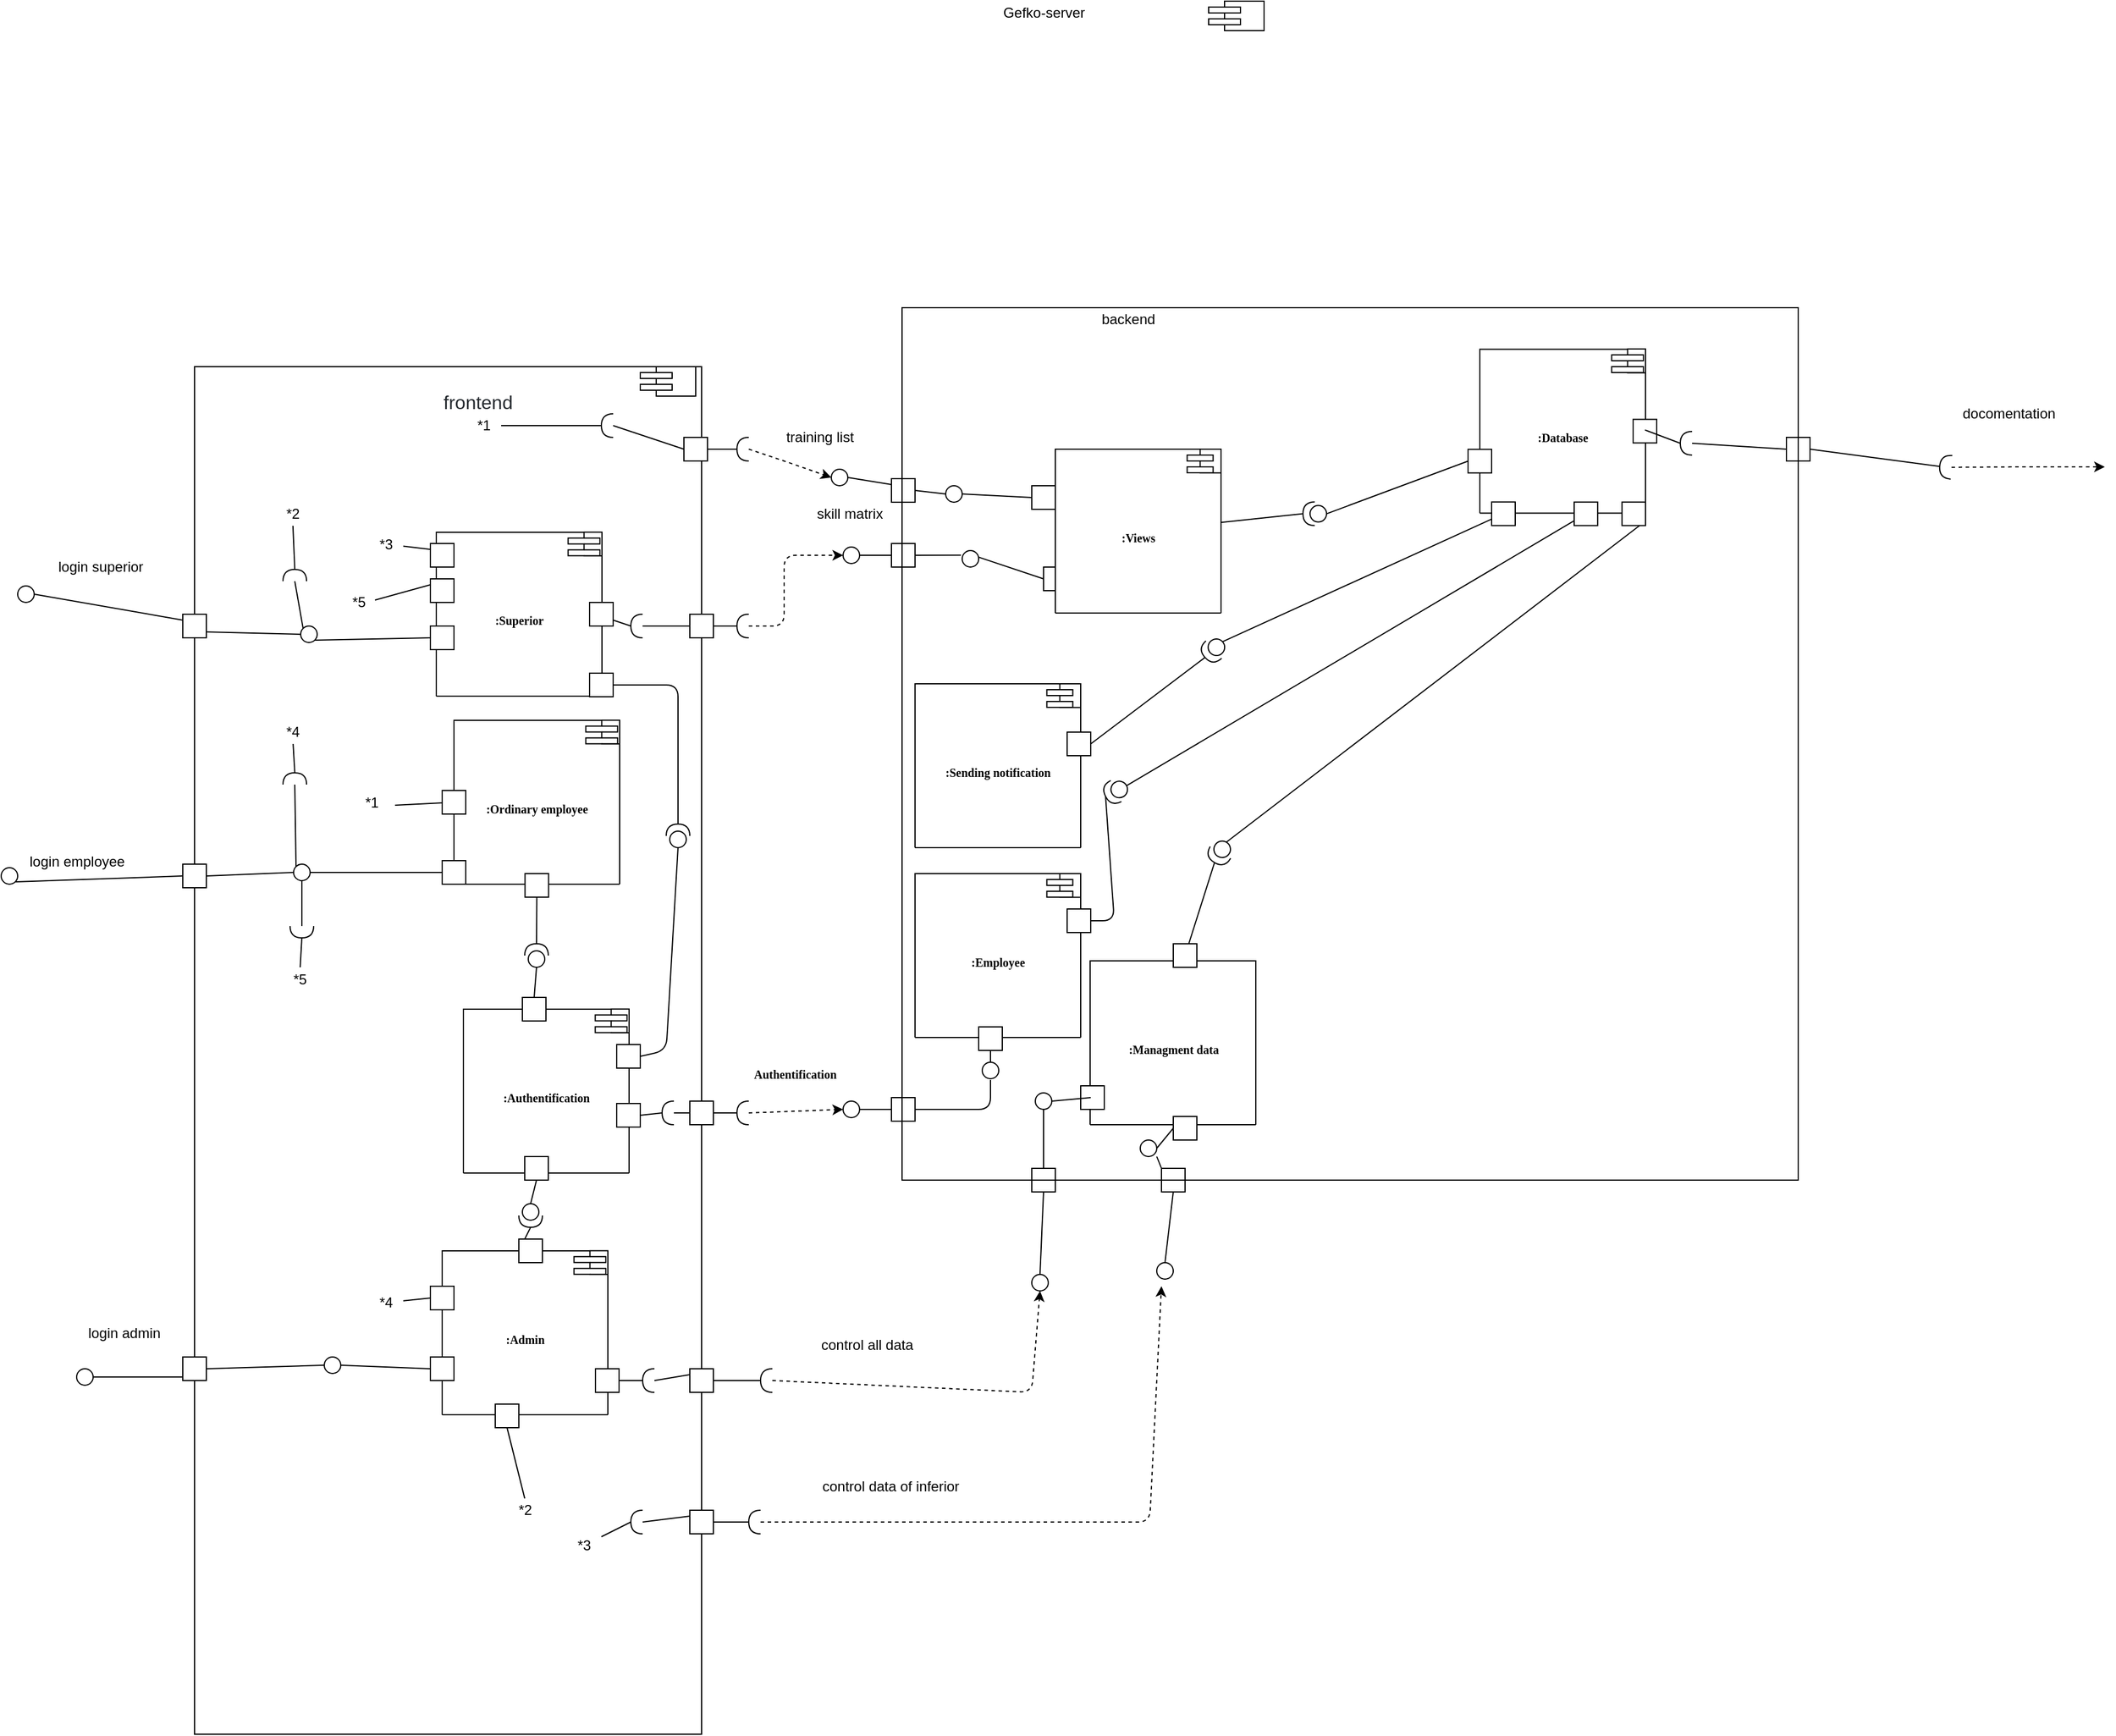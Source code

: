 <mxfile version="13.9.2" type="device"><diagram name="Page-1" id="b5b7bab2-c9e2-2cf4-8b2a-24fd1a2a6d21"><mxGraphModel dx="1422" dy="714" grid="1" gridSize="10" guides="1" tooltips="1" connect="1" arrows="1" fold="1" page="1" pageScale="1" pageWidth="827" pageHeight="1169" background="#ffffff" math="0" shadow="0"><root><mxCell id="0"/><mxCell id="1" parent="0"/><mxCell id="YQXiqPBU_zEc4FxywuiX-1" value="" style="shape=module;align=left;spacingLeft=20;align=center;verticalAlign=top;jettyWidth=27;jettyHeight=5;" parent="1" vertex="1"><mxGeometry x="1510" y="90" width="47" height="25" as="geometry"/></mxCell><mxCell id="YQXiqPBU_zEc4FxywuiX-38" value="Gefko-server" style="text;html=1;align=center;verticalAlign=middle;resizable=0;points=[];autosize=1;" parent="1" vertex="1"><mxGeometry x="1330" y="90" width="80" height="20" as="geometry"/></mxCell><mxCell id="YQXiqPBU_zEc4FxywuiX-50" value="" style="group" parent="1" vertex="1" connectable="0"><mxGeometry x="1740" y="385.21" width="150" height="149.58" as="geometry"/></mxCell><mxCell id="YQXiqPBU_zEc4FxywuiX-51" value="" style="group" parent="YQXiqPBU_zEc4FxywuiX-50" vertex="1" connectable="0"><mxGeometry width="150" height="149.58" as="geometry"/></mxCell><mxCell id="YQXiqPBU_zEc4FxywuiX-52" value=":Database" style="shape=folder;fontStyle=1;spacingTop=10;tabWidth=230;tabHeight=480;tabPosition=left;html=1;rounded=0;shadow=0;comic=0;labelBackgroundColor=none;strokeWidth=1;fontFamily=Verdana;fontSize=10;align=center;" parent="YQXiqPBU_zEc4FxywuiX-51" vertex="1"><mxGeometry width="140.5" height="139" as="geometry"/></mxCell><mxCell id="YQXiqPBU_zEc4FxywuiX-53" value="" style="shape=module;align=left;spacingLeft=20;align=center;verticalAlign=top;jettyWidth=27;jettyHeight=5;" parent="YQXiqPBU_zEc4FxywuiX-51" vertex="1"><mxGeometry x="111.79" y="-0.15" width="28.71" height="20.15" as="geometry"/></mxCell><mxCell id="YQXiqPBU_zEc4FxywuiX-54" value="" style="whiteSpace=wrap;html=1;aspect=fixed;" parent="YQXiqPBU_zEc4FxywuiX-51" vertex="1"><mxGeometry x="130" y="59.5" width="20" height="20" as="geometry"/></mxCell><mxCell id="YQXiqPBU_zEc4FxywuiX-115" value="" style="whiteSpace=wrap;html=1;aspect=fixed;" parent="YQXiqPBU_zEc4FxywuiX-51" vertex="1"><mxGeometry x="80" y="129.66" width="19.92" height="19.92" as="geometry"/></mxCell><mxCell id="YQXiqPBU_zEc4FxywuiX-247" value="" style="whiteSpace=wrap;html=1;aspect=fixed;" parent="YQXiqPBU_zEc4FxywuiX-51" vertex="1"><mxGeometry x="120.58" y="129.66" width="19.92" height="19.92" as="geometry"/></mxCell><mxCell id="YQXiqPBU_zEc4FxywuiX-86" value="" style="whiteSpace=wrap;html=1;aspect=fixed;" parent="YQXiqPBU_zEc4FxywuiX-51" vertex="1"><mxGeometry x="10" y="129.58" width="20" height="20" as="geometry"/></mxCell><mxCell id="YQXiqPBU_zEc4FxywuiX-57" value="" style="endArrow=none;html=1;exitX=0.5;exitY=0.45;exitDx=0;exitDy=0;exitPerimeter=0;entryX=1;entryY=0.5;entryDx=0;entryDy=0;entryPerimeter=0;" parent="1" source="YQXiqPBU_zEc4FxywuiX-54" target="YQXiqPBU_zEc4FxywuiX-58" edge="1"><mxGeometry width="50" height="50" relative="1" as="geometry"><mxPoint x="1585" y="669" as="sourcePoint"/><mxPoint x="1605" y="700" as="targetPoint"/></mxGeometry></mxCell><mxCell id="YQXiqPBU_zEc4FxywuiX-58" value="" style="shape=requiredInterface;html=1;verticalLabelPosition=bottom;rotation=-180;" parent="1" vertex="1"><mxGeometry x="1910" y="455" width="10" height="20" as="geometry"/></mxCell><mxCell id="YQXiqPBU_zEc4FxywuiX-59" value="" style="whiteSpace=wrap;html=1;aspect=fixed;" parent="1" vertex="1"><mxGeometry x="2000" y="460" width="20" height="20" as="geometry"/></mxCell><mxCell id="YQXiqPBU_zEc4FxywuiX-60" value="" style="endArrow=none;html=1;entryX=0;entryY=0.5;entryDx=0;entryDy=0;exitX=0;exitY=0.5;exitDx=0;exitDy=0;exitPerimeter=0;" parent="1" source="YQXiqPBU_zEc4FxywuiX-58" target="YQXiqPBU_zEc4FxywuiX-59" edge="1"><mxGeometry width="50" height="50" relative="1" as="geometry"><mxPoint x="1630" y="730" as="sourcePoint"/><mxPoint x="1295" y="590" as="targetPoint"/></mxGeometry></mxCell><mxCell id="YQXiqPBU_zEc4FxywuiX-61" value="" style="endArrow=none;html=1;exitX=1;exitY=0.5;exitDx=0;exitDy=0;entryX=1;entryY=0.5;entryDx=0;entryDy=0;entryPerimeter=0;" parent="1" source="YQXiqPBU_zEc4FxywuiX-59" edge="1" target="YQXiqPBU_zEc4FxywuiX-75"><mxGeometry width="50" height="50" relative="1" as="geometry"><mxPoint x="1625" y="760" as="sourcePoint"/><mxPoint x="2130" y="490" as="targetPoint"/><Array as="points"/></mxGeometry></mxCell><mxCell id="YQXiqPBU_zEc4FxywuiX-62" value="" style="shape=folder;fontStyle=1;spacingTop=10;tabWidth=240;tabHeight=0;tabPosition=left;html=1;rounded=0;shadow=0;comic=0;labelBackgroundColor=none;strokeWidth=1;fillColor=none;fontFamily=Verdana;fontSize=10;align=center;" parent="1" vertex="1"><mxGeometry x="650" y="400" width="430" height="1160" as="geometry"/></mxCell><mxCell id="YQXiqPBU_zEc4FxywuiX-68" value="" style="shape=module;align=left;spacingLeft=20;align=center;verticalAlign=top;jettyWidth=27;jettyHeight=5;" parent="1" vertex="1"><mxGeometry x="1028" y="400" width="47" height="25" as="geometry"/></mxCell><mxCell id="YQXiqPBU_zEc4FxywuiX-69" value="&lt;span style=&quot;color: rgb(36 , 41 , 46) ; font-family: , &amp;#34;blinkmacsystemfont&amp;#34; , &amp;#34;segoe ui&amp;#34; , &amp;#34;helvetica&amp;#34; , &amp;#34;arial&amp;#34; , sans-serif , &amp;#34;apple color emoji&amp;#34; , &amp;#34;segoe ui emoji&amp;#34; ; font-size: 16px ; text-align: left ; background-color: rgb(255 , 255 , 255)&quot;&gt;frontend&lt;/span&gt;" style="text;html=1;align=center;verticalAlign=middle;resizable=0;points=[];autosize=1;" parent="1" vertex="1"><mxGeometry x="855" y="420" width="70" height="20" as="geometry"/></mxCell><mxCell id="YQXiqPBU_zEc4FxywuiX-70" value="" style="endArrow=none;html=1;exitX=1;exitY=0.75;exitDx=0;exitDy=0;entryX=1;entryY=0.5;entryDx=0;entryDy=0;entryPerimeter=0;" parent="1" source="YQXiqPBU_zEc4FxywuiX-175" target="YQXiqPBU_zEc4FxywuiX-71" edge="1"><mxGeometry width="50" height="50" relative="1" as="geometry"><mxPoint x="1030" y="619" as="sourcePoint"/><mxPoint x="1270" y="700" as="targetPoint"/></mxGeometry></mxCell><mxCell id="YQXiqPBU_zEc4FxywuiX-71" value="" style="shape=requiredInterface;html=1;verticalLabelPosition=bottom;rotation=-180;" parent="1" vertex="1"><mxGeometry x="1020" y="610" width="10" height="20" as="geometry"/></mxCell><mxCell id="YQXiqPBU_zEc4FxywuiX-72" value="" style="whiteSpace=wrap;html=1;aspect=fixed;" parent="1" vertex="1"><mxGeometry x="1070" y="610" width="20" height="20" as="geometry"/></mxCell><mxCell id="YQXiqPBU_zEc4FxywuiX-73" value="" style="endArrow=none;html=1;entryX=0;entryY=0.5;entryDx=0;entryDy=0;exitX=0;exitY=0.5;exitDx=0;exitDy=0;exitPerimeter=0;" parent="1" source="YQXiqPBU_zEc4FxywuiX-71" target="YQXiqPBU_zEc4FxywuiX-72" edge="1"><mxGeometry width="50" height="50" relative="1" as="geometry"><mxPoint x="910" y="640" as="sourcePoint"/><mxPoint x="960" y="590" as="targetPoint"/></mxGeometry></mxCell><mxCell id="YQXiqPBU_zEc4FxywuiX-74" value="" style="endArrow=none;html=1;exitX=1;exitY=0.5;exitDx=0;exitDy=0;" parent="1" source="YQXiqPBU_zEc4FxywuiX-72" edge="1"><mxGeometry width="50" height="50" relative="1" as="geometry"><mxPoint x="1290" y="760" as="sourcePoint"/><mxPoint x="1110" y="620" as="targetPoint"/></mxGeometry></mxCell><mxCell id="YQXiqPBU_zEc4FxywuiX-75" value="" style="shape=requiredInterface;html=1;verticalLabelPosition=bottom;rotation=-176;" parent="1" vertex="1"><mxGeometry x="2130" y="475" width="10" height="20" as="geometry"/></mxCell><mxCell id="YQXiqPBU_zEc4FxywuiX-87" value="" style="shape=providedRequiredInterface;html=1;verticalLabelPosition=bottom;rotation=48;direction=south;" parent="1" vertex="1"><mxGeometry x="1504.36" y="630" width="20" height="20" as="geometry"/></mxCell><mxCell id="YQXiqPBU_zEc4FxywuiX-88" value="" style="endArrow=none;html=1;entryX=0;entryY=0.5;entryDx=0;entryDy=0;entryPerimeter=0;" parent="1" source="YQXiqPBU_zEc4FxywuiX-86" target="YQXiqPBU_zEc4FxywuiX-87" edge="1"><mxGeometry width="50" height="50" relative="1" as="geometry"><mxPoint x="1240" y="820" as="sourcePoint"/><mxPoint x="1290" y="770" as="targetPoint"/></mxGeometry></mxCell><mxCell id="YQXiqPBU_zEc4FxywuiX-83" value=":Sending notification" style="shape=folder;fontStyle=1;spacingTop=10;tabWidth=230;tabHeight=480;tabPosition=left;html=1;rounded=0;shadow=0;comic=0;labelBackgroundColor=none;strokeWidth=1;fontFamily=Verdana;fontSize=10;align=center;" parent="1" vertex="1"><mxGeometry x="1261" y="669" width="140.5" height="139" as="geometry"/></mxCell><mxCell id="YQXiqPBU_zEc4FxywuiX-90" value="" style="endArrow=classic;html=1;dashed=1;exitX=0;exitY=0.5;exitDx=0;exitDy=0;exitPerimeter=0;" parent="1" source="YQXiqPBU_zEc4FxywuiX-75" edge="1"><mxGeometry width="50" height="50" relative="1" as="geometry"><mxPoint x="1680" y="430" as="sourcePoint"/><mxPoint x="2270" y="485" as="targetPoint"/><Array as="points"><mxPoint x="2200" y="485"/></Array></mxGeometry></mxCell><mxCell id="YQXiqPBU_zEc4FxywuiX-97" value="" style="whiteSpace=wrap;html=1;aspect=fixed;" parent="1" vertex="1"><mxGeometry x="1370" y="570" width="20" height="20" as="geometry"/></mxCell><mxCell id="YQXiqPBU_zEc4FxywuiX-101" value="" style="endArrow=none;html=1;entryX=1;entryY=0.5;entryDx=0;entryDy=0;entryPerimeter=0;exitX=0;exitY=0.5;exitDx=0;exitDy=0;" parent="1" source="YQXiqPBU_zEc4FxywuiX-97" edge="1"><mxGeometry width="50" height="50" relative="1" as="geometry"><mxPoint x="1180" y="600" as="sourcePoint"/><mxPoint x="1310" y="559.92" as="targetPoint"/></mxGeometry></mxCell><mxCell id="YQXiqPBU_zEc4FxywuiX-102" value="" style="whiteSpace=wrap;html=1;aspect=fixed;" parent="1" vertex="1"><mxGeometry x="1241" y="550" width="20" height="20" as="geometry"/></mxCell><mxCell id="YQXiqPBU_zEc4FxywuiX-103" value="" style="endArrow=none;html=1;entryX=0;entryY=0.5;entryDx=0;entryDy=0;entryPerimeter=0;" parent="1" source="YQXiqPBU_zEc4FxywuiX-102" edge="1"><mxGeometry width="50" height="50" relative="1" as="geometry"><mxPoint x="1150" y="580" as="sourcePoint"/><mxPoint x="1300" y="559.92" as="targetPoint"/></mxGeometry></mxCell><mxCell id="YQXiqPBU_zEc4FxywuiX-105" value="" style="endArrow=none;html=1;entryX=0;entryY=0.25;entryDx=0;entryDy=0;exitX=1;exitY=0.5;exitDx=0;exitDy=0;" parent="1" source="B53ua75-piDX6XJb4L8w-9" target="B53ua75-piDX6XJb4L8w-7" edge="1"><mxGeometry width="50" height="50" relative="1" as="geometry"><mxPoint x="1210" y="560" as="sourcePoint"/><mxPoint x="1190" y="600" as="targetPoint"/></mxGeometry></mxCell><mxCell id="YQXiqPBU_zEc4FxywuiX-106" value="" style="whiteSpace=wrap;html=1;aspect=fixed;" parent="1" vertex="1"><mxGeometry x="1390" y="710" width="20" height="20" as="geometry"/></mxCell><mxCell id="YQXiqPBU_zEc4FxywuiX-107" value="" style="endArrow=none;html=1;entryX=1;entryY=0.5;entryDx=0;entryDy=0;exitX=1;exitY=0.5;exitDx=0;exitDy=0;exitPerimeter=0;" parent="1" source="YQXiqPBU_zEc4FxywuiX-87" target="YQXiqPBU_zEc4FxywuiX-106" edge="1"><mxGeometry width="50" height="50" relative="1" as="geometry"><mxPoint x="1400" y="689" as="sourcePoint"/><mxPoint x="1400" y="740" as="targetPoint"/></mxGeometry></mxCell><mxCell id="YQXiqPBU_zEc4FxywuiX-84" value="" style="shape=module;align=left;spacingLeft=20;align=center;verticalAlign=top;jettyWidth=22;jettyHeight=5;" parent="1" vertex="1"><mxGeometry x="1372.79" y="669" width="28.71" height="20.15" as="geometry"/></mxCell><mxCell id="YQXiqPBU_zEc4FxywuiX-110" value=":Employee" style="shape=folder;fontStyle=1;spacingTop=10;tabWidth=230;tabHeight=480;tabPosition=left;html=1;rounded=0;shadow=0;comic=0;labelBackgroundColor=none;strokeWidth=1;fontFamily=Verdana;fontSize=10;align=center;" parent="1" vertex="1"><mxGeometry x="1261" y="830" width="140.5" height="139" as="geometry"/></mxCell><mxCell id="YQXiqPBU_zEc4FxywuiX-111" value="" style="shape=module;align=left;spacingLeft=20;align=center;verticalAlign=top;jettyWidth=22;jettyHeight=5;" parent="1" vertex="1"><mxGeometry x="1372.79" y="830" width="28.71" height="20.15" as="geometry"/></mxCell><mxCell id="YQXiqPBU_zEc4FxywuiX-112" value="" style="whiteSpace=wrap;html=1;aspect=fixed;" parent="1" vertex="1"><mxGeometry x="1390" y="860" width="20" height="20" as="geometry"/></mxCell><mxCell id="YQXiqPBU_zEc4FxywuiX-113" value="" style="shape=providedRequiredInterface;html=1;verticalLabelPosition=bottom;rotation=-207;" parent="1" vertex="1"><mxGeometry x="1421.5" y="750" width="20" height="20" as="geometry"/></mxCell><mxCell id="YQXiqPBU_zEc4FxywuiX-114" value="" style="endArrow=none;html=1;exitX=1;exitY=0.5;exitDx=0;exitDy=0;entryX=1;entryY=0.5;entryDx=0;entryDy=0;entryPerimeter=0;" parent="1" source="YQXiqPBU_zEc4FxywuiX-112" target="YQXiqPBU_zEc4FxywuiX-113" edge="1"><mxGeometry width="50" height="50" relative="1" as="geometry"><mxPoint x="1440" y="900" as="sourcePoint"/><mxPoint x="1490" y="850" as="targetPoint"/><Array as="points"><mxPoint x="1430" y="870"/></Array></mxGeometry></mxCell><mxCell id="YQXiqPBU_zEc4FxywuiX-116" value="" style="endArrow=none;html=1;exitX=0;exitY=0.5;exitDx=0;exitDy=0;exitPerimeter=0;" parent="1" source="YQXiqPBU_zEc4FxywuiX-113" target="YQXiqPBU_zEc4FxywuiX-115" edge="1"><mxGeometry width="50" height="50" relative="1" as="geometry"><mxPoint x="1150" y="740" as="sourcePoint"/><mxPoint x="1200" y="690" as="targetPoint"/></mxGeometry></mxCell><mxCell id="YQXiqPBU_zEc4FxywuiX-118" value="" style="whiteSpace=wrap;html=1;aspect=fixed;" parent="1" vertex="1"><mxGeometry x="1315" y="960" width="20" height="20" as="geometry"/></mxCell><mxCell id="YQXiqPBU_zEc4FxywuiX-120" value="" style="endArrow=none;html=1;entryX=0.5;entryY=1;entryDx=0;entryDy=0;" parent="1" target="YQXiqPBU_zEc4FxywuiX-118" edge="1"><mxGeometry width="50" height="50" relative="1" as="geometry"><mxPoint x="1325" y="995" as="sourcePoint"/><mxPoint x="1070" y="930" as="targetPoint"/></mxGeometry></mxCell><mxCell id="YQXiqPBU_zEc4FxywuiX-121" value="" style="whiteSpace=wrap;html=1;aspect=fixed;" parent="1" vertex="1"><mxGeometry x="1241" y="1020" width="20" height="20" as="geometry"/></mxCell><mxCell id="YQXiqPBU_zEc4FxywuiX-122" value="" style="endArrow=none;html=1;entryX=0;entryY=0.5;entryDx=0;entryDy=0;entryPerimeter=0;exitX=1;exitY=0.5;exitDx=0;exitDy=0;" parent="1" source="YQXiqPBU_zEc4FxywuiX-121" edge="1"><mxGeometry width="50" height="50" relative="1" as="geometry"><mxPoint x="1150" y="1040" as="sourcePoint"/><mxPoint x="1325" y="1005" as="targetPoint"/><Array as="points"><mxPoint x="1325" y="1030"/></Array></mxGeometry></mxCell><mxCell id="YQXiqPBU_zEc4FxywuiX-123" value="" style="ellipse;whiteSpace=wrap;html=1;aspect=fixed;" parent="1" vertex="1"><mxGeometry x="1200" y="553" width="14" height="14" as="geometry"/></mxCell><mxCell id="YQXiqPBU_zEc4FxywuiX-124" value="" style="ellipse;whiteSpace=wrap;html=1;aspect=fixed;" parent="1" vertex="1"><mxGeometry x="1200" y="1023" width="14" height="14" as="geometry"/></mxCell><mxCell id="YQXiqPBU_zEc4FxywuiX-125" value="" style="endArrow=none;html=1;entryX=0;entryY=0.5;entryDx=0;entryDy=0;exitX=1;exitY=0.5;exitDx=0;exitDy=0;" parent="1" source="YQXiqPBU_zEc4FxywuiX-124" target="YQXiqPBU_zEc4FxywuiX-121" edge="1"><mxGeometry width="50" height="50" relative="1" as="geometry"><mxPoint x="1180" y="1000" as="sourcePoint"/><mxPoint x="1230" y="950" as="targetPoint"/></mxGeometry></mxCell><mxCell id="YQXiqPBU_zEc4FxywuiX-126" value="skill matrix&amp;nbsp;" style="text;html=1;align=center;verticalAlign=middle;resizable=0;points=[];autosize=1;" parent="1" vertex="1"><mxGeometry x="1172" y="515" width="70" height="20" as="geometry"/></mxCell><mxCell id="YQXiqPBU_zEc4FxywuiX-129" value="" style="ellipse;whiteSpace=wrap;html=1;aspect=fixed;" parent="1" vertex="1"><mxGeometry x="1301" y="556" width="14" height="14" as="geometry"/></mxCell><mxCell id="YQXiqPBU_zEc4FxywuiX-130" value="" style="ellipse;whiteSpace=wrap;html=1;aspect=fixed;" parent="1" vertex="1"><mxGeometry x="1318" y="990" width="14" height="14" as="geometry"/></mxCell><mxCell id="YQXiqPBU_zEc4FxywuiX-131" value="" style="shape=requiredInterface;html=1;verticalLabelPosition=bottom;rotation=-180;" parent="1" vertex="1"><mxGeometry x="1110" y="610" width="10" height="20" as="geometry"/></mxCell><mxCell id="YQXiqPBU_zEc4FxywuiX-132" value="" style="endArrow=classic;html=1;dashed=1;exitX=0;exitY=0.5;exitDx=0;exitDy=0;exitPerimeter=0;entryX=0;entryY=0.5;entryDx=0;entryDy=0;" parent="1" source="YQXiqPBU_zEc4FxywuiX-131" target="YQXiqPBU_zEc4FxywuiX-123" edge="1"><mxGeometry width="50" height="50" relative="1" as="geometry"><mxPoint x="1140" y="730" as="sourcePoint"/><mxPoint x="1190" y="680" as="targetPoint"/><Array as="points"><mxPoint x="1150" y="620"/><mxPoint x="1150" y="560"/></Array></mxGeometry></mxCell><mxCell id="YQXiqPBU_zEc4FxywuiX-133" value="" style="group" parent="1" vertex="1" connectable="0"><mxGeometry x="878" y="945" width="150" height="150" as="geometry"/></mxCell><mxCell id="YQXiqPBU_zEc4FxywuiX-134" value="" style="group" parent="YQXiqPBU_zEc4FxywuiX-133" vertex="1" connectable="0"><mxGeometry width="150" height="150" as="geometry"/></mxCell><mxCell id="YQXiqPBU_zEc4FxywuiX-135" value=":Authentification" style="shape=folder;fontStyle=1;spacingTop=10;tabWidth=230;tabHeight=480;tabPosition=left;html=1;rounded=0;shadow=0;comic=0;labelBackgroundColor=none;strokeWidth=1;fontFamily=Verdana;fontSize=10;align=center;" parent="YQXiqPBU_zEc4FxywuiX-134" vertex="1"><mxGeometry width="140.5" height="139" as="geometry"/></mxCell><mxCell id="YQXiqPBU_zEc4FxywuiX-136" value="" style="shape=module;align=left;spacingLeft=20;align=center;verticalAlign=top;jettyWidth=27;jettyHeight=5;" parent="YQXiqPBU_zEc4FxywuiX-134" vertex="1"><mxGeometry x="111.79" y="-0.15" width="28.71" height="20.15" as="geometry"/></mxCell><mxCell id="YQXiqPBU_zEc4FxywuiX-137" value="" style="whiteSpace=wrap;html=1;aspect=fixed;" parent="YQXiqPBU_zEc4FxywuiX-134" vertex="1"><mxGeometry x="130" y="80" width="20" height="20" as="geometry"/></mxCell><mxCell id="YQXiqPBU_zEc4FxywuiX-169" value="" style="whiteSpace=wrap;html=1;aspect=fixed;" parent="YQXiqPBU_zEc4FxywuiX-134" vertex="1"><mxGeometry x="130" y="30" width="20" height="20" as="geometry"/></mxCell><mxCell id="YQXiqPBU_zEc4FxywuiX-172" value="" style="whiteSpace=wrap;html=1;aspect=fixed;" parent="YQXiqPBU_zEc4FxywuiX-134" vertex="1"><mxGeometry x="50" y="-10" width="20" height="20" as="geometry"/></mxCell><mxCell id="YQXiqPBU_zEc4FxywuiX-139" value="" style="shape=requiredInterface;html=1;verticalLabelPosition=bottom;rotation=-180;" parent="1" vertex="1"><mxGeometry x="1046.5" y="1023" width="10" height="20" as="geometry"/></mxCell><mxCell id="YQXiqPBU_zEc4FxywuiX-141" value="" style="endArrow=none;html=1;exitX=1;exitY=0.5;exitDx=0;exitDy=0;exitPerimeter=0;entryX=1;entryY=0.5;entryDx=0;entryDy=0;" parent="1" source="YQXiqPBU_zEc4FxywuiX-139" target="YQXiqPBU_zEc4FxywuiX-137" edge="1"><mxGeometry width="50" height="50" relative="1" as="geometry"><mxPoint x="660" y="980" as="sourcePoint"/><mxPoint x="710" y="930" as="targetPoint"/></mxGeometry></mxCell><mxCell id="YQXiqPBU_zEc4FxywuiX-142" value="" style="whiteSpace=wrap;html=1;aspect=fixed;" parent="1" vertex="1"><mxGeometry x="1070" y="1023" width="20" height="20" as="geometry"/></mxCell><mxCell id="YQXiqPBU_zEc4FxywuiX-143" value="" style="endArrow=none;html=1;entryX=0;entryY=0.5;entryDx=0;entryDy=0;exitX=0;exitY=0.5;exitDx=0;exitDy=0;exitPerimeter=0;" parent="1" source="YQXiqPBU_zEc4FxywuiX-139" target="YQXiqPBU_zEc4FxywuiX-142" edge="1"><mxGeometry width="50" height="50" relative="1" as="geometry"><mxPoint x="1150" y="1090" as="sourcePoint"/><mxPoint x="670" y="870" as="targetPoint"/></mxGeometry></mxCell><mxCell id="YQXiqPBU_zEc4FxywuiX-144" value="" style="shape=requiredInterface;html=1;verticalLabelPosition=bottom;rotation=-180;" parent="1" vertex="1"><mxGeometry x="1110" y="1023" width="10" height="20" as="geometry"/></mxCell><mxCell id="YQXiqPBU_zEc4FxywuiX-145" value="" style="endArrow=none;html=1;entryX=1;entryY=0.5;entryDx=0;entryDy=0;entryPerimeter=0;exitX=1;exitY=0.5;exitDx=0;exitDy=0;" parent="1" source="YQXiqPBU_zEc4FxywuiX-142" target="YQXiqPBU_zEc4FxywuiX-144" edge="1"><mxGeometry width="50" height="50" relative="1" as="geometry"><mxPoint x="590" y="930" as="sourcePoint"/><mxPoint x="640" y="880" as="targetPoint"/></mxGeometry></mxCell><mxCell id="YQXiqPBU_zEc4FxywuiX-146" value="" style="endArrow=classic;html=1;exitX=0;exitY=0.5;exitDx=0;exitDy=0;exitPerimeter=0;entryX=0;entryY=0.5;entryDx=0;entryDy=0;dashed=1;" parent="1" source="YQXiqPBU_zEc4FxywuiX-144" target="YQXiqPBU_zEc4FxywuiX-124" edge="1"><mxGeometry width="50" height="50" relative="1" as="geometry"><mxPoint x="1140" y="1010" as="sourcePoint"/><mxPoint x="1190" y="960" as="targetPoint"/></mxGeometry></mxCell><mxCell id="YQXiqPBU_zEc4FxywuiX-147" value="" style="group" parent="1" vertex="1" connectable="0"><mxGeometry x="870" y="700" width="150" height="139" as="geometry"/></mxCell><mxCell id="YQXiqPBU_zEc4FxywuiX-148" value="" style="group" parent="YQXiqPBU_zEc4FxywuiX-147" vertex="1" connectable="0"><mxGeometry width="150" height="139" as="geometry"/></mxCell><mxCell id="YQXiqPBU_zEc4FxywuiX-149" value=":Ordinary employee" style="shape=folder;fontStyle=1;spacingTop=10;tabWidth=230;tabHeight=480;tabPosition=left;html=1;rounded=0;shadow=0;comic=0;labelBackgroundColor=none;strokeWidth=1;fontFamily=Verdana;fontSize=10;align=center;" parent="YQXiqPBU_zEc4FxywuiX-148" vertex="1"><mxGeometry width="140.5" height="139" as="geometry"/></mxCell><mxCell id="YQXiqPBU_zEc4FxywuiX-150" value="" style="shape=module;align=left;spacingLeft=20;align=center;verticalAlign=top;jettyWidth=27;jettyHeight=5;" parent="YQXiqPBU_zEc4FxywuiX-148" vertex="1"><mxGeometry x="111.79" y="-0.15" width="28.71" height="20.15" as="geometry"/></mxCell><mxCell id="YQXiqPBU_zEc4FxywuiX-179" value="" style="whiteSpace=wrap;html=1;aspect=fixed;" parent="YQXiqPBU_zEc4FxywuiX-148" vertex="1"><mxGeometry x="-10" y="59.5" width="20" height="20" as="geometry"/></mxCell><mxCell id="YQXiqPBU_zEc4FxywuiX-223" value="" style="whiteSpace=wrap;html=1;aspect=fixed;" parent="YQXiqPBU_zEc4FxywuiX-148" vertex="1"><mxGeometry x="-10" y="119" width="20" height="20" as="geometry"/></mxCell><mxCell id="YQXiqPBU_zEc4FxywuiX-152" value="" style="group" parent="1" vertex="1" connectable="0"><mxGeometry x="860" y="1150" width="150" height="150" as="geometry"/></mxCell><mxCell id="YQXiqPBU_zEc4FxywuiX-153" value="" style="group" parent="YQXiqPBU_zEc4FxywuiX-152" vertex="1" connectable="0"><mxGeometry width="150" height="150" as="geometry"/></mxCell><mxCell id="YQXiqPBU_zEc4FxywuiX-154" value=":Admin" style="shape=folder;fontStyle=1;spacingTop=10;tabWidth=230;tabHeight=480;tabPosition=left;html=1;rounded=0;shadow=0;comic=0;labelBackgroundColor=none;strokeWidth=1;fontFamily=Verdana;fontSize=10;align=center;" parent="YQXiqPBU_zEc4FxywuiX-153" vertex="1"><mxGeometry width="140.5" height="139" as="geometry"/></mxCell><mxCell id="YQXiqPBU_zEc4FxywuiX-155" value="" style="shape=module;align=left;spacingLeft=20;align=center;verticalAlign=top;jettyWidth=27;jettyHeight=5;" parent="YQXiqPBU_zEc4FxywuiX-153" vertex="1"><mxGeometry x="111.79" y="-0.15" width="28.71" height="20.15" as="geometry"/></mxCell><mxCell id="YQXiqPBU_zEc4FxywuiX-156" value="" style="whiteSpace=wrap;html=1;aspect=fixed;" parent="YQXiqPBU_zEc4FxywuiX-153" vertex="1"><mxGeometry x="65" y="-10" width="20" height="20" as="geometry"/></mxCell><mxCell id="YQXiqPBU_zEc4FxywuiX-184" value="" style="whiteSpace=wrap;html=1;aspect=fixed;" parent="YQXiqPBU_zEc4FxywuiX-153" vertex="1"><mxGeometry x="45" y="130" width="20" height="20" as="geometry"/></mxCell><mxCell id="YQXiqPBU_zEc4FxywuiX-205" value="" style="whiteSpace=wrap;html=1;aspect=fixed;" parent="YQXiqPBU_zEc4FxywuiX-153" vertex="1"><mxGeometry x="130" y="100" width="20" height="20" as="geometry"/></mxCell><mxCell id="B53ua75-piDX6XJb4L8w-30" value="" style="whiteSpace=wrap;html=1;aspect=fixed;" parent="YQXiqPBU_zEc4FxywuiX-153" vertex="1"><mxGeometry x="-10" y="30" width="20" height="20" as="geometry"/></mxCell><mxCell id="YQXiqPBU_zEc4FxywuiX-157" value="" style="group" parent="1" vertex="1" connectable="0"><mxGeometry x="855" y="540.5" width="150" height="139" as="geometry"/></mxCell><mxCell id="YQXiqPBU_zEc4FxywuiX-158" value="" style="group" parent="YQXiqPBU_zEc4FxywuiX-157" vertex="1" connectable="0"><mxGeometry width="150" height="139" as="geometry"/></mxCell><mxCell id="YQXiqPBU_zEc4FxywuiX-159" value=":Superior" style="shape=folder;fontStyle=1;spacingTop=10;tabWidth=230;tabHeight=480;tabPosition=left;html=1;rounded=0;shadow=0;comic=0;labelBackgroundColor=none;strokeWidth=1;fontFamily=Verdana;fontSize=10;align=center;" parent="YQXiqPBU_zEc4FxywuiX-158" vertex="1"><mxGeometry width="140.5" height="139" as="geometry"/></mxCell><mxCell id="YQXiqPBU_zEc4FxywuiX-160" value="" style="shape=module;align=left;spacingLeft=20;align=center;verticalAlign=top;jettyWidth=27;jettyHeight=5;" parent="YQXiqPBU_zEc4FxywuiX-158" vertex="1"><mxGeometry x="111.79" y="-0.15" width="28.71" height="20.15" as="geometry"/></mxCell><mxCell id="YQXiqPBU_zEc4FxywuiX-175" value="" style="whiteSpace=wrap;html=1;aspect=fixed;" parent="YQXiqPBU_zEc4FxywuiX-158" vertex="1"><mxGeometry x="130" y="59.5" width="20" height="20" as="geometry"/></mxCell><mxCell id="YQXiqPBU_zEc4FxywuiX-215" value="" style="whiteSpace=wrap;html=1;aspect=fixed;" parent="YQXiqPBU_zEc4FxywuiX-158" vertex="1"><mxGeometry x="-5" y="9.5" width="20" height="20" as="geometry"/></mxCell><mxCell id="B53ua75-piDX6XJb4L8w-34" value="" style="whiteSpace=wrap;html=1;aspect=fixed;" parent="YQXiqPBU_zEc4FxywuiX-158" vertex="1"><mxGeometry x="-5" y="39.5" width="20" height="20" as="geometry"/></mxCell><mxCell id="YQXiqPBU_zEc4FxywuiX-162" value="" style="shape=providedRequiredInterface;html=1;verticalLabelPosition=bottom;rotation=90;" parent="1" vertex="1"><mxGeometry x="925" y="1110" width="20" height="20" as="geometry"/></mxCell><mxCell id="YQXiqPBU_zEc4FxywuiX-163" value="" style="shape=providedRequiredInterface;html=1;verticalLabelPosition=bottom;rotation=-90;" parent="1" vertex="1"><mxGeometry x="1050" y="788" width="20" height="20" as="geometry"/></mxCell><mxCell id="YQXiqPBU_zEc4FxywuiX-164" value="" style="shape=providedRequiredInterface;html=1;verticalLabelPosition=bottom;rotation=-90;" parent="1" vertex="1"><mxGeometry x="930" y="889.5" width="20" height="20" as="geometry"/></mxCell><mxCell id="YQXiqPBU_zEc4FxywuiX-165" value="" style="whiteSpace=wrap;html=1;aspect=fixed;" parent="1" vertex="1"><mxGeometry x="930" y="1070" width="20" height="20" as="geometry"/></mxCell><mxCell id="YQXiqPBU_zEc4FxywuiX-167" value="" style="endArrow=none;html=1;entryX=1;entryY=0.5;entryDx=0;entryDy=0;entryPerimeter=0;exitX=0.25;exitY=0;exitDx=0;exitDy=0;" parent="1" source="YQXiqPBU_zEc4FxywuiX-156" target="YQXiqPBU_zEc4FxywuiX-162" edge="1"><mxGeometry width="50" height="50" relative="1" as="geometry"><mxPoint x="540" y="1130" as="sourcePoint"/><mxPoint x="590" y="1080" as="targetPoint"/></mxGeometry></mxCell><mxCell id="YQXiqPBU_zEc4FxywuiX-168" value="" style="endArrow=none;html=1;entryX=0;entryY=0.5;entryDx=0;entryDy=0;entryPerimeter=0;exitX=0.5;exitY=1;exitDx=0;exitDy=0;" parent="1" source="YQXiqPBU_zEc4FxywuiX-165" target="YQXiqPBU_zEc4FxywuiX-162" edge="1"><mxGeometry width="50" height="50" relative="1" as="geometry"><mxPoint x="925" y="1130" as="sourcePoint"/><mxPoint x="1000" y="1120" as="targetPoint"/></mxGeometry></mxCell><mxCell id="YQXiqPBU_zEc4FxywuiX-170" value="" style="endArrow=none;html=1;exitX=1;exitY=0.5;exitDx=0;exitDy=0;entryX=0;entryY=0.5;entryDx=0;entryDy=0;entryPerimeter=0;" parent="1" source="YQXiqPBU_zEc4FxywuiX-169" target="YQXiqPBU_zEc4FxywuiX-163" edge="1"><mxGeometry width="50" height="50" relative="1" as="geometry"><mxPoint x="500" y="1100" as="sourcePoint"/><mxPoint x="550" y="1050" as="targetPoint"/><Array as="points"><mxPoint x="1050" y="980"/></Array></mxGeometry></mxCell><mxCell id="YQXiqPBU_zEc4FxywuiX-171" value="" style="endArrow=none;html=1;exitX=1;exitY=0.5;exitDx=0;exitDy=0;entryX=1;entryY=0.5;entryDx=0;entryDy=0;entryPerimeter=0;" parent="1" source="YQXiqPBU_zEc4FxywuiX-161" target="YQXiqPBU_zEc4FxywuiX-163" edge="1"><mxGeometry width="50" height="50" relative="1" as="geometry"><mxPoint x="1160" y="1350" as="sourcePoint"/><mxPoint x="1140" y="900" as="targetPoint"/><Array as="points"><mxPoint x="1060" y="670"/></Array></mxGeometry></mxCell><mxCell id="YQXiqPBU_zEc4FxywuiX-151" value="" style="whiteSpace=wrap;html=1;aspect=fixed;" parent="1" vertex="1"><mxGeometry x="930.25" y="830" width="20" height="20" as="geometry"/></mxCell><mxCell id="YQXiqPBU_zEc4FxywuiX-173" value="" style="endArrow=none;html=1;entryX=0.5;entryY=0;entryDx=0;entryDy=0;exitX=0;exitY=0.5;exitDx=0;exitDy=0;exitPerimeter=0;" parent="1" source="YQXiqPBU_zEc4FxywuiX-164" target="YQXiqPBU_zEc4FxywuiX-172" edge="1"><mxGeometry width="50" height="50" relative="1" as="geometry"><mxPoint x="440" y="920" as="sourcePoint"/><mxPoint x="490" y="870" as="targetPoint"/></mxGeometry></mxCell><mxCell id="YQXiqPBU_zEc4FxywuiX-174" value="" style="endArrow=none;html=1;entryX=0.5;entryY=1;entryDx=0;entryDy=0;exitX=1;exitY=0.5;exitDx=0;exitDy=0;exitPerimeter=0;" parent="1" source="YQXiqPBU_zEc4FxywuiX-164" target="YQXiqPBU_zEc4FxywuiX-151" edge="1"><mxGeometry width="50" height="50" relative="1" as="geometry"><mxPoint x="470" y="880" as="sourcePoint"/><mxPoint x="520" y="830" as="targetPoint"/></mxGeometry></mxCell><mxCell id="YQXiqPBU_zEc4FxywuiX-161" value="" style="whiteSpace=wrap;html=1;aspect=fixed;" parent="1" vertex="1"><mxGeometry x="985" y="660" width="20" height="20" as="geometry"/></mxCell><mxCell id="YQXiqPBU_zEc4FxywuiX-176" value="" style="shape=requiredInterface;html=1;verticalLabelPosition=bottom;rotation=-180;" parent="1" vertex="1"><mxGeometry x="995" y="440" width="10" height="20" as="geometry"/></mxCell><mxCell id="YQXiqPBU_zEc4FxywuiX-177" value="" style="shape=requiredInterface;html=1;verticalLabelPosition=bottom;rotation=-90;" parent="1" vertex="1"><mxGeometry x="730" y="567" width="10" height="20" as="geometry"/></mxCell><mxCell id="YQXiqPBU_zEc4FxywuiX-180" value="" style="endArrow=none;html=1;" parent="1" target="YQXiqPBU_zEc4FxywuiX-179" edge="1"><mxGeometry width="50" height="50" relative="1" as="geometry"><mxPoint x="820" y="772" as="sourcePoint"/><mxPoint x="850" y="740" as="targetPoint"/></mxGeometry></mxCell><mxCell id="YQXiqPBU_zEc4FxywuiX-181" value="*1" style="text;html=1;align=center;verticalAlign=middle;resizable=0;points=[];autosize=1;" parent="1" vertex="1"><mxGeometry x="785" y="759.5" width="30" height="20" as="geometry"/></mxCell><mxCell id="YQXiqPBU_zEc4FxywuiX-182" value="*1" style="text;html=1;align=center;verticalAlign=middle;resizable=0;points=[];autosize=1;" parent="1" vertex="1"><mxGeometry x="880" y="440" width="30" height="20" as="geometry"/></mxCell><mxCell id="YQXiqPBU_zEc4FxywuiX-183" value="" style="endArrow=none;html=1;entryX=1;entryY=0.5;entryDx=0;entryDy=0;entryPerimeter=0;" parent="1" source="YQXiqPBU_zEc4FxywuiX-182" target="YQXiqPBU_zEc4FxywuiX-176" edge="1"><mxGeometry width="50" height="50" relative="1" as="geometry"><mxPoint x="490" y="700" as="sourcePoint"/><mxPoint x="540" y="650" as="targetPoint"/></mxGeometry></mxCell><mxCell id="YQXiqPBU_zEc4FxywuiX-185" value="" style="endArrow=none;html=1;entryX=0.5;entryY=1;entryDx=0;entryDy=0;exitX=0.5;exitY=0;exitDx=0;exitDy=0;exitPerimeter=0;" parent="1" source="YQXiqPBU_zEc4FxywuiX-186" target="YQXiqPBU_zEc4FxywuiX-184" edge="1"><mxGeometry width="50" height="50" relative="1" as="geometry"><mxPoint x="1180" y="1340" as="sourcePoint"/><mxPoint x="870" y="780" as="targetPoint"/></mxGeometry></mxCell><mxCell id="YQXiqPBU_zEc4FxywuiX-186" value="*2" style="text;html=1;align=center;verticalAlign=middle;resizable=0;points=[];autosize=1;" parent="1" vertex="1"><mxGeometry x="915" y="1360" width="30" height="20" as="geometry"/></mxCell><mxCell id="YQXiqPBU_zEc4FxywuiX-187" value="*2" style="text;html=1;align=center;verticalAlign=middle;resizable=0;points=[];autosize=1;" parent="1" vertex="1"><mxGeometry x="718" y="515" width="30" height="20" as="geometry"/></mxCell><mxCell id="YQXiqPBU_zEc4FxywuiX-188" value="" style="endArrow=none;html=1;exitX=1;exitY=0.5;exitDx=0;exitDy=0;exitPerimeter=0;" parent="1" source="YQXiqPBU_zEc4FxywuiX-177" target="YQXiqPBU_zEc4FxywuiX-187" edge="1"><mxGeometry width="50" height="50" relative="1" as="geometry"><mxPoint x="530" y="540" as="sourcePoint"/><mxPoint x="580" y="490" as="targetPoint"/></mxGeometry></mxCell><mxCell id="YQXiqPBU_zEc4FxywuiX-189" value="" style="endArrow=none;html=1;entryX=0;entryY=0.5;entryDx=0;entryDy=0;entryPerimeter=0;exitX=0;exitY=0.5;exitDx=0;exitDy=0;" parent="1" source="B53ua75-piDX6XJb4L8w-1" target="YQXiqPBU_zEc4FxywuiX-176" edge="1"><mxGeometry width="50" height="50" relative="1" as="geometry"><mxPoint x="1200" y="420" as="sourcePoint"/><mxPoint x="580" y="550" as="targetPoint"/></mxGeometry></mxCell><mxCell id="YQXiqPBU_zEc4FxywuiX-190" value="" style="endArrow=none;html=1;entryX=0;entryY=0.5;entryDx=0;entryDy=0;entryPerimeter=0;exitX=0;exitY=0;exitDx=0;exitDy=0;" parent="1" source="YQXiqPBU_zEc4FxywuiX-230" target="YQXiqPBU_zEc4FxywuiX-177" edge="1"><mxGeometry width="50" height="50" relative="1" as="geometry"><mxPoint x="430" y="570" as="sourcePoint"/><mxPoint x="480" y="520" as="targetPoint"/></mxGeometry></mxCell><mxCell id="YQXiqPBU_zEc4FxywuiX-191" value=":Managment data" style="shape=folder;fontStyle=1;spacingTop=10;tabWidth=230;tabHeight=480;tabPosition=left;html=1;rounded=0;shadow=0;comic=0;labelBackgroundColor=none;strokeWidth=1;fontFamily=Verdana;fontSize=10;align=center;" parent="1" vertex="1"><mxGeometry x="1409.5" y="904" width="140.5" height="139" as="geometry"/></mxCell><mxCell id="YQXiqPBU_zEc4FxywuiX-192" value="" style="whiteSpace=wrap;html=1;aspect=fixed;" parent="1" vertex="1"><mxGeometry x="1401.5" y="1010" width="20" height="20" as="geometry"/></mxCell><mxCell id="YQXiqPBU_zEc4FxywuiX-193" value="" style="ellipse;whiteSpace=wrap;html=1;aspect=fixed;" parent="1" vertex="1"><mxGeometry x="1363" y="1016" width="14" height="14" as="geometry"/></mxCell><mxCell id="YQXiqPBU_zEc4FxywuiX-194" value="" style="endArrow=none;html=1;entryX=0.425;entryY=0.5;entryDx=0;entryDy=0;entryPerimeter=0;exitX=1;exitY=0.5;exitDx=0;exitDy=0;" parent="1" source="YQXiqPBU_zEc4FxywuiX-193" target="YQXiqPBU_zEc4FxywuiX-192" edge="1"><mxGeometry width="50" height="50" relative="1" as="geometry"><mxPoint x="1271" y="1040" as="sourcePoint"/><mxPoint x="1335" y="1015" as="targetPoint"/><Array as="points"/></mxGeometry></mxCell><mxCell id="YQXiqPBU_zEc4FxywuiX-196" value="" style="whiteSpace=wrap;html=1;aspect=fixed;" parent="1" vertex="1"><mxGeometry x="1360" y="1080" width="20" height="20" as="geometry"/></mxCell><mxCell id="YQXiqPBU_zEc4FxywuiX-197" value="" style="endArrow=none;html=1;entryX=0.5;entryY=1;entryDx=0;entryDy=0;exitX=0.5;exitY=0;exitDx=0;exitDy=0;" parent="1" source="YQXiqPBU_zEc4FxywuiX-196" target="YQXiqPBU_zEc4FxywuiX-193" edge="1"><mxGeometry width="50" height="50" relative="1" as="geometry"><mxPoint x="1300" y="1200" as="sourcePoint"/><mxPoint x="1350" y="1150" as="targetPoint"/></mxGeometry></mxCell><mxCell id="YQXiqPBU_zEc4FxywuiX-206" value="" style="shape=requiredInterface;html=1;verticalLabelPosition=bottom;rotation=-180;" parent="1" vertex="1"><mxGeometry x="1030" y="1250" width="10" height="20" as="geometry"/></mxCell><mxCell id="YQXiqPBU_zEc4FxywuiX-207" value="" style="whiteSpace=wrap;html=1;aspect=fixed;" parent="1" vertex="1"><mxGeometry x="1070" y="1250" width="20" height="20" as="geometry"/></mxCell><mxCell id="YQXiqPBU_zEc4FxywuiX-208" value="" style="endArrow=none;html=1;entryX=1;entryY=0.5;entryDx=0;entryDy=0;entryPerimeter=0;" parent="1" source="YQXiqPBU_zEc4FxywuiX-205" target="YQXiqPBU_zEc4FxywuiX-206" edge="1"><mxGeometry width="50" height="50" relative="1" as="geometry"><mxPoint x="1150" y="1210" as="sourcePoint"/><mxPoint x="1200" y="1160" as="targetPoint"/></mxGeometry></mxCell><mxCell id="YQXiqPBU_zEc4FxywuiX-209" value="" style="endArrow=none;html=1;exitX=0;exitY=0.25;exitDx=0;exitDy=0;entryX=0;entryY=0.5;entryDx=0;entryDy=0;entryPerimeter=0;" parent="1" source="YQXiqPBU_zEc4FxywuiX-207" target="YQXiqPBU_zEc4FxywuiX-206" edge="1"><mxGeometry width="50" height="50" relative="1" as="geometry"><mxPoint x="1190" y="1250" as="sourcePoint"/><mxPoint x="1240" y="1200" as="targetPoint"/></mxGeometry></mxCell><mxCell id="YQXiqPBU_zEc4FxywuiX-210" value="" style="shape=requiredInterface;html=1;verticalLabelPosition=bottom;rotation=-180;" parent="1" vertex="1"><mxGeometry x="1130" y="1250" width="10" height="20" as="geometry"/></mxCell><mxCell id="YQXiqPBU_zEc4FxywuiX-211" value="" style="endArrow=none;html=1;exitX=1;exitY=0.5;exitDx=0;exitDy=0;entryX=1;entryY=0.5;entryDx=0;entryDy=0;entryPerimeter=0;" parent="1" source="YQXiqPBU_zEc4FxywuiX-207" target="YQXiqPBU_zEc4FxywuiX-210" edge="1"><mxGeometry width="50" height="50" relative="1" as="geometry"><mxPoint x="1100" y="1230" as="sourcePoint"/><mxPoint x="1150" y="1180" as="targetPoint"/></mxGeometry></mxCell><mxCell id="YQXiqPBU_zEc4FxywuiX-212" value="" style="ellipse;whiteSpace=wrap;html=1;aspect=fixed;" parent="1" vertex="1"><mxGeometry x="1360" y="1170" width="14" height="14" as="geometry"/></mxCell><mxCell id="YQXiqPBU_zEc4FxywuiX-213" value="" style="endArrow=none;html=1;entryX=0.5;entryY=0;entryDx=0;entryDy=0;exitX=0.5;exitY=1;exitDx=0;exitDy=0;" parent="1" source="YQXiqPBU_zEc4FxywuiX-196" target="YQXiqPBU_zEc4FxywuiX-212" edge="1"><mxGeometry width="50" height="50" relative="1" as="geometry"><mxPoint x="1387" y="1033" as="sourcePoint"/><mxPoint x="1420" y="1030" as="targetPoint"/><Array as="points"/></mxGeometry></mxCell><mxCell id="YQXiqPBU_zEc4FxywuiX-214" value="" style="endArrow=classic;html=1;exitX=0;exitY=0.5;exitDx=0;exitDy=0;exitPerimeter=0;entryX=0.5;entryY=1;entryDx=0;entryDy=0;dashed=1;" parent="1" source="YQXiqPBU_zEc4FxywuiX-210" target="YQXiqPBU_zEc4FxywuiX-212" edge="1"><mxGeometry width="50" height="50" relative="1" as="geometry"><mxPoint x="1130" y="1043" as="sourcePoint"/><mxPoint x="1210" y="1040" as="targetPoint"/><Array as="points"><mxPoint x="1360" y="1270"/></Array></mxGeometry></mxCell><mxCell id="YQXiqPBU_zEc4FxywuiX-216" value="*3" style="text;html=1;align=center;verticalAlign=middle;resizable=0;points=[];autosize=1;" parent="1" vertex="1"><mxGeometry x="797" y="540.5" width="30" height="20" as="geometry"/></mxCell><mxCell id="YQXiqPBU_zEc4FxywuiX-217" value="" style="endArrow=none;html=1;entryX=0;entryY=0.25;entryDx=0;entryDy=0;" parent="1" source="YQXiqPBU_zEc4FxywuiX-216" target="YQXiqPBU_zEc4FxywuiX-215" edge="1"><mxGeometry width="50" height="50" relative="1" as="geometry"><mxPoint x="530" y="610" as="sourcePoint"/><mxPoint x="580" y="560" as="targetPoint"/></mxGeometry></mxCell><mxCell id="YQXiqPBU_zEc4FxywuiX-218" value="*3" style="text;html=1;align=center;verticalAlign=middle;resizable=0;points=[];autosize=1;" parent="1" vertex="1"><mxGeometry x="965" y="1390" width="30" height="20" as="geometry"/></mxCell><mxCell id="YQXiqPBU_zEc4FxywuiX-219" value="" style="shape=requiredInterface;html=1;verticalLabelPosition=bottom;rotation=-180;" parent="1" vertex="1"><mxGeometry x="1020" y="1370" width="10" height="20" as="geometry"/></mxCell><mxCell id="YQXiqPBU_zEc4FxywuiX-220" value="" style="endArrow=none;html=1;entryX=1;entryY=0.5;entryDx=0;entryDy=0;entryPerimeter=0;" parent="1" source="YQXiqPBU_zEc4FxywuiX-218" target="YQXiqPBU_zEc4FxywuiX-219" edge="1"><mxGeometry width="50" height="50" relative="1" as="geometry"><mxPoint x="1140" y="1370" as="sourcePoint"/><mxPoint x="1190" y="1320" as="targetPoint"/></mxGeometry></mxCell><mxCell id="YQXiqPBU_zEc4FxywuiX-221" value="" style="endArrow=none;html=1;entryX=0;entryY=0.25;entryDx=0;entryDy=0;exitX=0;exitY=0.5;exitDx=0;exitDy=0;exitPerimeter=0;" parent="1" source="YQXiqPBU_zEc4FxywuiX-219" target="B53ua75-piDX6XJb4L8w-15" edge="1"><mxGeometry width="50" height="50" relative="1" as="geometry"><mxPoint x="1120" y="1350" as="sourcePoint"/><mxPoint x="1170" y="1300" as="targetPoint"/></mxGeometry></mxCell><mxCell id="YQXiqPBU_zEc4FxywuiX-222" value="" style="whiteSpace=wrap;html=1;aspect=fixed;" parent="1" vertex="1"><mxGeometry x="850" y="1240" width="20" height="20" as="geometry"/></mxCell><mxCell id="YQXiqPBU_zEc4FxywuiX-224" value="" style="whiteSpace=wrap;html=1;aspect=fixed;" parent="1" vertex="1"><mxGeometry x="850" y="620" width="20" height="20" as="geometry"/></mxCell><mxCell id="YQXiqPBU_zEc4FxywuiX-225" value="" style="endArrow=none;html=1;entryX=0;entryY=0.5;entryDx=0;entryDy=0;exitX=1;exitY=1;exitDx=0;exitDy=0;" parent="1" source="YQXiqPBU_zEc4FxywuiX-230" target="YQXiqPBU_zEc4FxywuiX-224" edge="1"><mxGeometry width="50" height="50" relative="1" as="geometry"><mxPoint x="410" y="650" as="sourcePoint"/><mxPoint x="530" y="620" as="targetPoint"/></mxGeometry></mxCell><mxCell id="YQXiqPBU_zEc4FxywuiX-226" value="" style="endArrow=none;html=1;entryX=0;entryY=0.5;entryDx=0;entryDy=0;exitX=1;exitY=0.5;exitDx=0;exitDy=0;" parent="1" source="YQXiqPBU_zEc4FxywuiX-229" target="YQXiqPBU_zEc4FxywuiX-223" edge="1"><mxGeometry width="50" height="50" relative="1" as="geometry"><mxPoint x="500" y="829" as="sourcePoint"/><mxPoint x="860" y="640" as="targetPoint"/></mxGeometry></mxCell><mxCell id="YQXiqPBU_zEc4FxywuiX-227" value="" style="endArrow=none;html=1;entryX=0;entryY=0.5;entryDx=0;entryDy=0;exitX=1;exitY=0.5;exitDx=0;exitDy=0;" parent="1" source="YQXiqPBU_zEc4FxywuiX-228" target="YQXiqPBU_zEc4FxywuiX-222" edge="1"><mxGeometry width="50" height="50" relative="1" as="geometry"><mxPoint x="530" y="1250" as="sourcePoint"/><mxPoint x="870" y="839" as="targetPoint"/></mxGeometry></mxCell><mxCell id="YQXiqPBU_zEc4FxywuiX-228" value="" style="ellipse;whiteSpace=wrap;html=1;aspect=fixed;" parent="1" vertex="1"><mxGeometry x="760" y="1240" width="14" height="14" as="geometry"/></mxCell><mxCell id="YQXiqPBU_zEc4FxywuiX-229" value="" style="ellipse;whiteSpace=wrap;html=1;aspect=fixed;" parent="1" vertex="1"><mxGeometry x="734" y="822" width="14" height="14" as="geometry"/></mxCell><mxCell id="YQXiqPBU_zEc4FxywuiX-230" value="" style="ellipse;whiteSpace=wrap;html=1;aspect=fixed;" parent="1" vertex="1"><mxGeometry x="740" y="620" width="14" height="14" as="geometry"/></mxCell><mxCell id="YQXiqPBU_zEc4FxywuiX-231" value="" style="whiteSpace=wrap;html=1;aspect=fixed;" parent="1" vertex="1"><mxGeometry x="640" y="1240" width="20" height="20" as="geometry"/></mxCell><mxCell id="YQXiqPBU_zEc4FxywuiX-232" value="" style="whiteSpace=wrap;html=1;aspect=fixed;" parent="1" vertex="1"><mxGeometry x="640" y="822" width="20" height="20" as="geometry"/></mxCell><mxCell id="YQXiqPBU_zEc4FxywuiX-233" value="" style="whiteSpace=wrap;html=1;aspect=fixed;" parent="1" vertex="1"><mxGeometry x="640" y="610" width="20" height="20" as="geometry"/></mxCell><mxCell id="YQXiqPBU_zEc4FxywuiX-235" value="" style="ellipse;whiteSpace=wrap;html=1;aspect=fixed;" parent="1" vertex="1"><mxGeometry x="500" y="586" width="14" height="14" as="geometry"/></mxCell><mxCell id="YQXiqPBU_zEc4FxywuiX-236" value="" style="ellipse;whiteSpace=wrap;html=1;aspect=fixed;" parent="1" vertex="1"><mxGeometry x="486" y="825" width="14" height="14" as="geometry"/></mxCell><mxCell id="YQXiqPBU_zEc4FxywuiX-237" value="" style="ellipse;whiteSpace=wrap;html=1;aspect=fixed;" parent="1" vertex="1"><mxGeometry x="550" y="1250" width="14" height="14" as="geometry"/></mxCell><mxCell id="YQXiqPBU_zEc4FxywuiX-238" value="" style="endArrow=none;html=1;entryX=0;entryY=0.85;entryDx=0;entryDy=0;exitX=1;exitY=0.5;exitDx=0;exitDy=0;entryPerimeter=0;" parent="1" source="YQXiqPBU_zEc4FxywuiX-237" target="YQXiqPBU_zEc4FxywuiX-231" edge="1"><mxGeometry width="50" height="50" relative="1" as="geometry"><mxPoint x="570" y="1120" as="sourcePoint"/><mxPoint x="620" y="1070" as="targetPoint"/></mxGeometry></mxCell><mxCell id="YQXiqPBU_zEc4FxywuiX-239" value="" style="endArrow=none;html=1;entryX=0;entryY=0.5;entryDx=0;entryDy=0;exitX=1;exitY=1;exitDx=0;exitDy=0;" parent="1" source="YQXiqPBU_zEc4FxywuiX-236" target="YQXiqPBU_zEc4FxywuiX-232" edge="1"><mxGeometry width="50" height="50" relative="1" as="geometry"><mxPoint x="584" y="1235" as="sourcePoint"/><mxPoint x="650" y="1230" as="targetPoint"/></mxGeometry></mxCell><mxCell id="YQXiqPBU_zEc4FxywuiX-240" value="" style="endArrow=none;html=1;entryX=0;entryY=0.25;entryDx=0;entryDy=0;exitX=1;exitY=0.5;exitDx=0;exitDy=0;" parent="1" source="YQXiqPBU_zEc4FxywuiX-235" target="YQXiqPBU_zEc4FxywuiX-233" edge="1"><mxGeometry width="50" height="50" relative="1" as="geometry"><mxPoint x="531.95" y="801.45" as="sourcePoint"/><mxPoint x="650" y="820" as="targetPoint"/></mxGeometry></mxCell><mxCell id="YQXiqPBU_zEc4FxywuiX-241" value="" style="endArrow=none;html=1;entryX=0;entryY=0.5;entryDx=0;entryDy=0;exitX=1;exitY=0.75;exitDx=0;exitDy=0;" parent="1" source="YQXiqPBU_zEc4FxywuiX-233" target="YQXiqPBU_zEc4FxywuiX-230" edge="1"><mxGeometry width="50" height="50" relative="1" as="geometry"><mxPoint x="480" y="730" as="sourcePoint"/><mxPoint x="530" y="680" as="targetPoint"/></mxGeometry></mxCell><mxCell id="YQXiqPBU_zEc4FxywuiX-242" value="" style="endArrow=none;html=1;entryX=0;entryY=0.5;entryDx=0;entryDy=0;exitX=1;exitY=0.5;exitDx=0;exitDy=0;" parent="1" source="YQXiqPBU_zEc4FxywuiX-232" target="YQXiqPBU_zEc4FxywuiX-229" edge="1"><mxGeometry width="50" height="50" relative="1" as="geometry"><mxPoint x="550" y="800" as="sourcePoint"/><mxPoint x="600" y="750" as="targetPoint"/></mxGeometry></mxCell><mxCell id="YQXiqPBU_zEc4FxywuiX-243" value="" style="endArrow=none;html=1;entryX=0;entryY=0.5;entryDx=0;entryDy=0;exitX=1;exitY=0.5;exitDx=0;exitDy=0;" parent="1" source="YQXiqPBU_zEc4FxywuiX-231" target="YQXiqPBU_zEc4FxywuiX-228" edge="1"><mxGeometry width="50" height="50" relative="1" as="geometry"><mxPoint x="470" y="1180" as="sourcePoint"/><mxPoint x="520" y="1130" as="targetPoint"/></mxGeometry></mxCell><mxCell id="YQXiqPBU_zEc4FxywuiX-244" value="" style="whiteSpace=wrap;html=1;aspect=fixed;" parent="1" vertex="1"><mxGeometry x="1480" y="889.5" width="20" height="20" as="geometry"/></mxCell><mxCell id="YQXiqPBU_zEc4FxywuiX-245" value="" style="endArrow=none;html=1;entryX=1;entryY=0.5;entryDx=0;entryDy=0;entryPerimeter=0;" parent="1" source="YQXiqPBU_zEc4FxywuiX-244" target="YQXiqPBU_zEc4FxywuiX-246" edge="1"><mxGeometry width="50" height="50" relative="1" as="geometry"><mxPoint x="1420" y="880" as="sourcePoint"/><mxPoint x="1435" y="760" as="targetPoint"/><Array as="points"/></mxGeometry></mxCell><mxCell id="YQXiqPBU_zEc4FxywuiX-246" value="" style="shape=providedRequiredInterface;html=1;verticalLabelPosition=bottom;rotation=120;" parent="1" vertex="1"><mxGeometry x="1510" y="802" width="20" height="20" as="geometry"/></mxCell><mxCell id="YQXiqPBU_zEc4FxywuiX-248" value="" style="endArrow=none;html=1;exitX=0;exitY=0.5;exitDx=0;exitDy=0;exitPerimeter=0;entryX=0.75;entryY=1;entryDx=0;entryDy=0;" parent="1" source="YQXiqPBU_zEc4FxywuiX-246" target="YQXiqPBU_zEc4FxywuiX-247" edge="1"><mxGeometry width="50" height="50" relative="1" as="geometry"><mxPoint x="1435" y="740" as="sourcePoint"/><mxPoint x="1439.548" y="630" as="targetPoint"/></mxGeometry></mxCell><mxCell id="B53ua75-piDX6XJb4L8w-1" value="" style="whiteSpace=wrap;html=1;aspect=fixed;" parent="1" vertex="1"><mxGeometry x="1065" y="460" width="20" height="20" as="geometry"/></mxCell><mxCell id="B53ua75-piDX6XJb4L8w-2" value="" style="shape=requiredInterface;html=1;verticalLabelPosition=bottom;rotation=-180;" parent="1" vertex="1"><mxGeometry x="1110" y="460" width="10" height="20" as="geometry"/></mxCell><mxCell id="B53ua75-piDX6XJb4L8w-3" value="" style="endArrow=none;html=1;entryX=1;entryY=0.5;entryDx=0;entryDy=0;exitX=1;exitY=0.5;exitDx=0;exitDy=0;exitPerimeter=0;" parent="1" source="B53ua75-piDX6XJb4L8w-2" target="B53ua75-piDX6XJb4L8w-1" edge="1"><mxGeometry width="50" height="50" relative="1" as="geometry"><mxPoint x="1075" y="480" as="sourcePoint"/><mxPoint x="1015" y="460" as="targetPoint"/></mxGeometry></mxCell><mxCell id="B53ua75-piDX6XJb4L8w-5" value="" style="ellipse;whiteSpace=wrap;html=1;aspect=fixed;" parent="1" vertex="1"><mxGeometry x="1287" y="501" width="14" height="14" as="geometry"/></mxCell><mxCell id="B53ua75-piDX6XJb4L8w-6" value="" style="endArrow=none;html=1;entryX=1;entryY=0.5;entryDx=0;entryDy=0;exitX=0;exitY=0.5;exitDx=0;exitDy=0;" parent="1" source="B53ua75-piDX6XJb4L8w-4" target="B53ua75-piDX6XJb4L8w-5" edge="1"><mxGeometry width="50" height="50" relative="1" as="geometry"><mxPoint x="1340" y="569.92" as="sourcePoint"/><mxPoint x="1320" y="569.92" as="targetPoint"/></mxGeometry></mxCell><mxCell id="B53ua75-piDX6XJb4L8w-7" value="" style="whiteSpace=wrap;html=1;aspect=fixed;" parent="1" vertex="1"><mxGeometry x="1241" y="495" width="20" height="20" as="geometry"/></mxCell><mxCell id="B53ua75-piDX6XJb4L8w-8" value="" style="endArrow=none;html=1;entryX=0;entryY=0.5;entryDx=0;entryDy=0;exitX=1;exitY=0.5;exitDx=0;exitDy=0;" parent="1" source="B53ua75-piDX6XJb4L8w-7" target="B53ua75-piDX6XJb4L8w-5" edge="1"><mxGeometry width="50" height="50" relative="1" as="geometry"><mxPoint x="1271" y="569.984" as="sourcePoint"/><mxPoint x="1310" y="569.92" as="targetPoint"/></mxGeometry></mxCell><mxCell id="B53ua75-piDX6XJb4L8w-9" value="" style="ellipse;whiteSpace=wrap;html=1;aspect=fixed;" parent="1" vertex="1"><mxGeometry x="1190" y="487" width="14" height="14" as="geometry"/></mxCell><mxCell id="B53ua75-piDX6XJb4L8w-10" value="" style="endArrow=none;html=1;entryX=0;entryY=0.5;entryDx=0;entryDy=0;exitX=1;exitY=0.5;exitDx=0;exitDy=0;" parent="1" source="YQXiqPBU_zEc4FxywuiX-123" target="YQXiqPBU_zEc4FxywuiX-102" edge="1"><mxGeometry width="50" height="50" relative="1" as="geometry"><mxPoint x="1214" y="504" as="sourcePoint"/><mxPoint x="1251" y="510" as="targetPoint"/></mxGeometry></mxCell><mxCell id="B53ua75-piDX6XJb4L8w-11" value="" style="endArrow=classic;html=1;dashed=1;exitX=0;exitY=0.5;exitDx=0;exitDy=0;exitPerimeter=0;entryX=0;entryY=0.5;entryDx=0;entryDy=0;" parent="1" source="B53ua75-piDX6XJb4L8w-2" target="B53ua75-piDX6XJb4L8w-9" edge="1"><mxGeometry width="50" height="50" relative="1" as="geometry"><mxPoint x="1130" y="630" as="sourcePoint"/><mxPoint x="1210" y="570" as="targetPoint"/><Array as="points"><mxPoint x="1150" y="480"/></Array></mxGeometry></mxCell><mxCell id="B53ua75-piDX6XJb4L8w-12" value="training list" style="text;html=1;align=center;verticalAlign=middle;resizable=0;points=[];autosize=1;" parent="1" vertex="1"><mxGeometry x="1145" y="450" width="70" height="20" as="geometry"/></mxCell><mxCell id="B53ua75-piDX6XJb4L8w-13" value="&lt;span style=&quot;font-family: &amp;#34;verdana&amp;#34; ; font-size: 10px ; font-weight: 700&quot;&gt;Authentification&lt;/span&gt;" style="text;html=1;align=center;verticalAlign=middle;resizable=0;points=[];autosize=1;" parent="1" vertex="1"><mxGeometry x="1104" y="990" width="110" height="20" as="geometry"/></mxCell><mxCell id="B53ua75-piDX6XJb4L8w-14" value="control all data" style="text;html=1;align=center;verticalAlign=middle;resizable=0;points=[];autosize=1;" parent="1" vertex="1"><mxGeometry x="1175" y="1220" width="90" height="20" as="geometry"/></mxCell><mxCell id="B53ua75-piDX6XJb4L8w-15" value="" style="whiteSpace=wrap;html=1;aspect=fixed;" parent="1" vertex="1"><mxGeometry x="1070" y="1370" width="20" height="20" as="geometry"/></mxCell><mxCell id="B53ua75-piDX6XJb4L8w-16" value="" style="shape=requiredInterface;html=1;verticalLabelPosition=bottom;rotation=-180;" parent="1" vertex="1"><mxGeometry x="1120" y="1370" width="10" height="20" as="geometry"/></mxCell><mxCell id="B53ua75-piDX6XJb4L8w-17" value="" style="endArrow=none;html=1;exitX=1;exitY=0.5;exitDx=0;exitDy=0;entryX=1;entryY=0.5;entryDx=0;entryDy=0;entryPerimeter=0;" parent="1" source="B53ua75-piDX6XJb4L8w-15" target="B53ua75-piDX6XJb4L8w-16" edge="1"><mxGeometry width="50" height="50" relative="1" as="geometry"><mxPoint x="1100" y="1270" as="sourcePoint"/><mxPoint x="1140" y="1270" as="targetPoint"/></mxGeometry></mxCell><mxCell id="B53ua75-piDX6XJb4L8w-18" value="" style="endArrow=classic;html=1;exitX=0;exitY=0.5;exitDx=0;exitDy=0;exitPerimeter=0;dashed=1;" parent="1" source="B53ua75-piDX6XJb4L8w-16" edge="1"><mxGeometry width="50" height="50" relative="1" as="geometry"><mxPoint x="1140" y="1386" as="sourcePoint"/><mxPoint x="1470" y="1180" as="targetPoint"/><Array as="points"><mxPoint x="1460" y="1380"/></Array></mxGeometry></mxCell><mxCell id="B53ua75-piDX6XJb4L8w-19" value="" style="ellipse;whiteSpace=wrap;html=1;aspect=fixed;" parent="1" vertex="1"><mxGeometry x="1466" y="1160" width="14" height="14" as="geometry"/></mxCell><mxCell id="B53ua75-piDX6XJb4L8w-20" value="" style="whiteSpace=wrap;html=1;aspect=fixed;" parent="1" vertex="1"><mxGeometry x="1470" y="1080" width="20" height="20" as="geometry"/></mxCell><mxCell id="B53ua75-piDX6XJb4L8w-21" value="" style="endArrow=none;html=1;exitX=0.5;exitY=1;exitDx=0;exitDy=0;entryX=0.5;entryY=0;entryDx=0;entryDy=0;" parent="1" source="B53ua75-piDX6XJb4L8w-20" target="B53ua75-piDX6XJb4L8w-19" edge="1"><mxGeometry width="50" height="50" relative="1" as="geometry"><mxPoint x="1380" y="1110" as="sourcePoint"/><mxPoint x="1480" y="1180" as="targetPoint"/><Array as="points"/></mxGeometry></mxCell><mxCell id="B53ua75-piDX6XJb4L8w-22" value="" style="ellipse;whiteSpace=wrap;html=1;aspect=fixed;" parent="1" vertex="1"><mxGeometry x="1452" y="1056" width="14" height="14" as="geometry"/></mxCell><mxCell id="B53ua75-piDX6XJb4L8w-23" value="" style="endArrow=none;html=1;entryX=1;entryY=1;entryDx=0;entryDy=0;exitX=0;exitY=0;exitDx=0;exitDy=0;entryPerimeter=0;" parent="1" source="B53ua75-piDX6XJb4L8w-20" target="B53ua75-piDX6XJb4L8w-22" edge="1"><mxGeometry width="50" height="50" relative="1" as="geometry"><mxPoint x="1380" y="1090" as="sourcePoint"/><mxPoint x="1380" y="1040" as="targetPoint"/></mxGeometry></mxCell><mxCell id="B53ua75-piDX6XJb4L8w-24" value="" style="whiteSpace=wrap;html=1;aspect=fixed;" parent="1" vertex="1"><mxGeometry x="1480" y="1036" width="20" height="20" as="geometry"/></mxCell><mxCell id="B53ua75-piDX6XJb4L8w-26" value="" style="endArrow=none;html=1;entryX=0;entryY=0.5;entryDx=0;entryDy=0;exitX=1;exitY=0.5;exitDx=0;exitDy=0;" parent="1" source="B53ua75-piDX6XJb4L8w-22" target="B53ua75-piDX6XJb4L8w-24" edge="1"><mxGeometry width="50" height="50" relative="1" as="geometry"><mxPoint x="1387" y="1033" as="sourcePoint"/><mxPoint x="1420" y="1030" as="targetPoint"/><Array as="points"/></mxGeometry></mxCell><mxCell id="B53ua75-piDX6XJb4L8w-27" value="control data of&amp;nbsp;&lt;span style=&quot;text-align: left&quot;&gt;inferior&lt;/span&gt;" style="text;html=1;align=center;verticalAlign=middle;resizable=0;points=[];autosize=1;" parent="1" vertex="1"><mxGeometry x="1175" y="1340" width="130" height="20" as="geometry"/></mxCell><mxCell id="B53ua75-piDX6XJb4L8w-28" value="*4" style="text;html=1;align=center;verticalAlign=middle;resizable=0;points=[];autosize=1;" parent="1" vertex="1"><mxGeometry x="797" y="1184" width="30" height="20" as="geometry"/></mxCell><mxCell id="B53ua75-piDX6XJb4L8w-29" value="*5" style="text;html=1;align=center;verticalAlign=middle;resizable=0;points=[];autosize=1;" parent="1" vertex="1"><mxGeometry x="774" y="590" width="30" height="20" as="geometry"/></mxCell><mxCell id="B53ua75-piDX6XJb4L8w-32" value="" style="endArrow=none;html=1;entryX=0;entryY=0.5;entryDx=0;entryDy=0;" parent="1" source="B53ua75-piDX6XJb4L8w-28" target="B53ua75-piDX6XJb4L8w-30" edge="1"><mxGeometry width="50" height="50" relative="1" as="geometry"><mxPoint x="784" y="1257" as="sourcePoint"/><mxPoint x="860" y="1260" as="targetPoint"/></mxGeometry></mxCell><mxCell id="B53ua75-piDX6XJb4L8w-33" value="*4" style="text;html=1;align=center;verticalAlign=middle;resizable=0;points=[];autosize=1;" parent="1" vertex="1"><mxGeometry x="718" y="700" width="30" height="20" as="geometry"/></mxCell><mxCell id="B53ua75-piDX6XJb4L8w-35" value="" style="endArrow=none;html=1;entryX=0;entryY=0.25;entryDx=0;entryDy=0;exitX=0.967;exitY=0.4;exitDx=0;exitDy=0;exitPerimeter=0;" parent="1" source="B53ua75-piDX6XJb4L8w-29" target="B53ua75-piDX6XJb4L8w-34" edge="1"><mxGeometry width="50" height="50" relative="1" as="geometry"><mxPoint x="837" y="562.276" as="sourcePoint"/><mxPoint x="860" y="565" as="targetPoint"/></mxGeometry></mxCell><mxCell id="B53ua75-piDX6XJb4L8w-36" value="*5" style="text;html=1;align=center;verticalAlign=middle;resizable=0;points=[];autosize=1;" parent="1" vertex="1"><mxGeometry x="724" y="909.5" width="30" height="20" as="geometry"/></mxCell><mxCell id="B53ua75-piDX6XJb4L8w-37" value="" style="shape=requiredInterface;html=1;verticalLabelPosition=bottom;rotation=90;" parent="1" vertex="1"><mxGeometry x="736" y="869.5" width="10" height="20" as="geometry"/></mxCell><mxCell id="B53ua75-piDX6XJb4L8w-38" value="" style="shape=requiredInterface;html=1;verticalLabelPosition=bottom;rotation=-90;" parent="1" vertex="1"><mxGeometry x="730" y="739.5" width="10" height="20" as="geometry"/></mxCell><mxCell id="B53ua75-piDX6XJb4L8w-39" value="" style="endArrow=none;html=1;entryX=1;entryY=0.5;entryDx=0;entryDy=0;entryPerimeter=0;" parent="1" source="B53ua75-piDX6XJb4L8w-36" target="B53ua75-piDX6XJb4L8w-37" edge="1"><mxGeometry width="50" height="50" relative="1" as="geometry"><mxPoint x="920" y="460" as="sourcePoint"/><mxPoint x="1005" y="460" as="targetPoint"/></mxGeometry></mxCell><mxCell id="B53ua75-piDX6XJb4L8w-40" value="" style="endArrow=none;html=1;entryX=1;entryY=0.5;entryDx=0;entryDy=0;entryPerimeter=0;" parent="1" source="B53ua75-piDX6XJb4L8w-33" target="B53ua75-piDX6XJb4L8w-38" edge="1"><mxGeometry width="50" height="50" relative="1" as="geometry"><mxPoint x="925" y="485" as="sourcePoint"/><mxPoint x="955" y="485" as="targetPoint"/></mxGeometry></mxCell><mxCell id="B53ua75-piDX6XJb4L8w-41" value="" style="endArrow=none;html=1;entryX=0;entryY=0;entryDx=0;entryDy=0;exitX=0;exitY=0.5;exitDx=0;exitDy=0;exitPerimeter=0;" parent="1" source="B53ua75-piDX6XJb4L8w-38" target="YQXiqPBU_zEc4FxywuiX-229" edge="1"><mxGeometry width="50" height="50" relative="1" as="geometry"><mxPoint x="320" y="520" as="sourcePoint"/><mxPoint x="955" y="530" as="targetPoint"/></mxGeometry></mxCell><mxCell id="B53ua75-piDX6XJb4L8w-42" value="" style="endArrow=none;html=1;entryX=0.5;entryY=1;entryDx=0;entryDy=0;exitX=0;exitY=0.5;exitDx=0;exitDy=0;exitPerimeter=0;" parent="1" source="B53ua75-piDX6XJb4L8w-37" target="YQXiqPBU_zEc4FxywuiX-229" edge="1"><mxGeometry width="50" height="50" relative="1" as="geometry"><mxPoint x="965" y="530" as="sourcePoint"/><mxPoint x="1080" y="490" as="targetPoint"/></mxGeometry></mxCell><mxCell id="B53ua75-piDX6XJb4L8w-43" value="login superior" style="text;html=1;align=center;verticalAlign=middle;resizable=0;points=[];autosize=1;" parent="1" vertex="1"><mxGeometry x="525" y="560" width="90" height="20" as="geometry"/></mxCell><mxCell id="B53ua75-piDX6XJb4L8w-44" value="login employee" style="text;html=1;align=center;verticalAlign=middle;resizable=0;points=[];autosize=1;" parent="1" vertex="1"><mxGeometry x="500" y="810" width="100" height="20" as="geometry"/></mxCell><mxCell id="B53ua75-piDX6XJb4L8w-45" value="login admin" style="text;html=1;align=center;verticalAlign=middle;resizable=0;points=[];autosize=1;" parent="1" vertex="1"><mxGeometry x="550" y="1210" width="80" height="20" as="geometry"/></mxCell><mxCell id="B53ua75-piDX6XJb4L8w-46" value="docomentation&amp;nbsp;" style="text;html=1;align=center;verticalAlign=middle;resizable=0;points=[];autosize=1;" parent="1" vertex="1"><mxGeometry x="2140" y="430" width="100" height="20" as="geometry"/></mxCell><mxCell id="kdpzBhVq0iyUW949Yvak-1" value="" style="shape=folder;fontStyle=1;spacingTop=10;tabWidth=240;tabHeight=0;tabPosition=left;html=1;rounded=0;shadow=0;comic=0;labelBackgroundColor=none;strokeWidth=1;fillColor=none;fontFamily=Verdana;fontSize=10;align=center;" vertex="1" parent="1"><mxGeometry x="1250" y="350" width="760" height="740" as="geometry"/></mxCell><mxCell id="kdpzBhVq0iyUW949Yvak-2" value="backend" style="text;html=1;strokeColor=none;fillColor=none;align=center;verticalAlign=middle;whiteSpace=wrap;rounded=0;" vertex="1" parent="1"><mxGeometry x="1421.5" y="350" width="40" height="20" as="geometry"/></mxCell><mxCell id="kdpzBhVq0iyUW949Yvak-3" value=":Views" style="shape=folder;fontStyle=1;spacingTop=10;tabWidth=230;tabHeight=480;tabPosition=left;html=1;rounded=0;shadow=0;comic=0;labelBackgroundColor=none;strokeWidth=1;fontFamily=Verdana;fontSize=10;align=center;" vertex="1" parent="1"><mxGeometry x="1380" y="470" width="140.5" height="139" as="geometry"/></mxCell><mxCell id="kdpzBhVq0iyUW949Yvak-4" value="" style="shape=module;align=left;spacingLeft=20;align=center;verticalAlign=top;jettyWidth=22;jettyHeight=5;" vertex="1" parent="1"><mxGeometry x="1491.79" y="470" width="28.71" height="20.15" as="geometry"/></mxCell><mxCell id="B53ua75-piDX6XJb4L8w-4" value="" style="whiteSpace=wrap;html=1;aspect=fixed;" parent="1" vertex="1"><mxGeometry x="1360" y="501.0" width="20" height="20" as="geometry"/></mxCell><mxCell id="kdpzBhVq0iyUW949Yvak-5" value="" style="shape=providedRequiredInterface;html=1;verticalLabelPosition=bottom;rotation=90;direction=south;" vertex="1" parent="1"><mxGeometry x="1590" y="514.79" width="20" height="20" as="geometry"/></mxCell><mxCell id="kdpzBhVq0iyUW949Yvak-6" value="" style="endArrow=none;html=1;entryX=1;entryY=0.5;entryDx=0;entryDy=0;entryPerimeter=0;" edge="1" parent="1" source="kdpzBhVq0iyUW949Yvak-3" target="kdpzBhVq0iyUW949Yvak-5"><mxGeometry width="50" height="50" relative="1" as="geometry"><mxPoint x="1550" y="500" as="sourcePoint"/><mxPoint x="1600" y="450" as="targetPoint"/></mxGeometry></mxCell><mxCell id="kdpzBhVq0iyUW949Yvak-7" value="" style="endArrow=none;html=1;exitX=0;exitY=0.5;exitDx=0;exitDy=0;exitPerimeter=0;entryX=0;entryY=0.5;entryDx=0;entryDy=0;" edge="1" parent="1" source="kdpzBhVq0iyUW949Yvak-5" target="kdpzBhVq0iyUW949Yvak-16"><mxGeometry width="50" height="50" relative="1" as="geometry"><mxPoint x="1620" y="505.08" as="sourcePoint"/><mxPoint x="1670" y="455.08" as="targetPoint"/></mxGeometry></mxCell><mxCell id="kdpzBhVq0iyUW949Yvak-16" value="" style="whiteSpace=wrap;html=1;aspect=fixed;" vertex="1" parent="1"><mxGeometry x="1730" y="470.15" width="20" height="20" as="geometry"/></mxCell></root></mxGraphModel></diagram></mxfile>